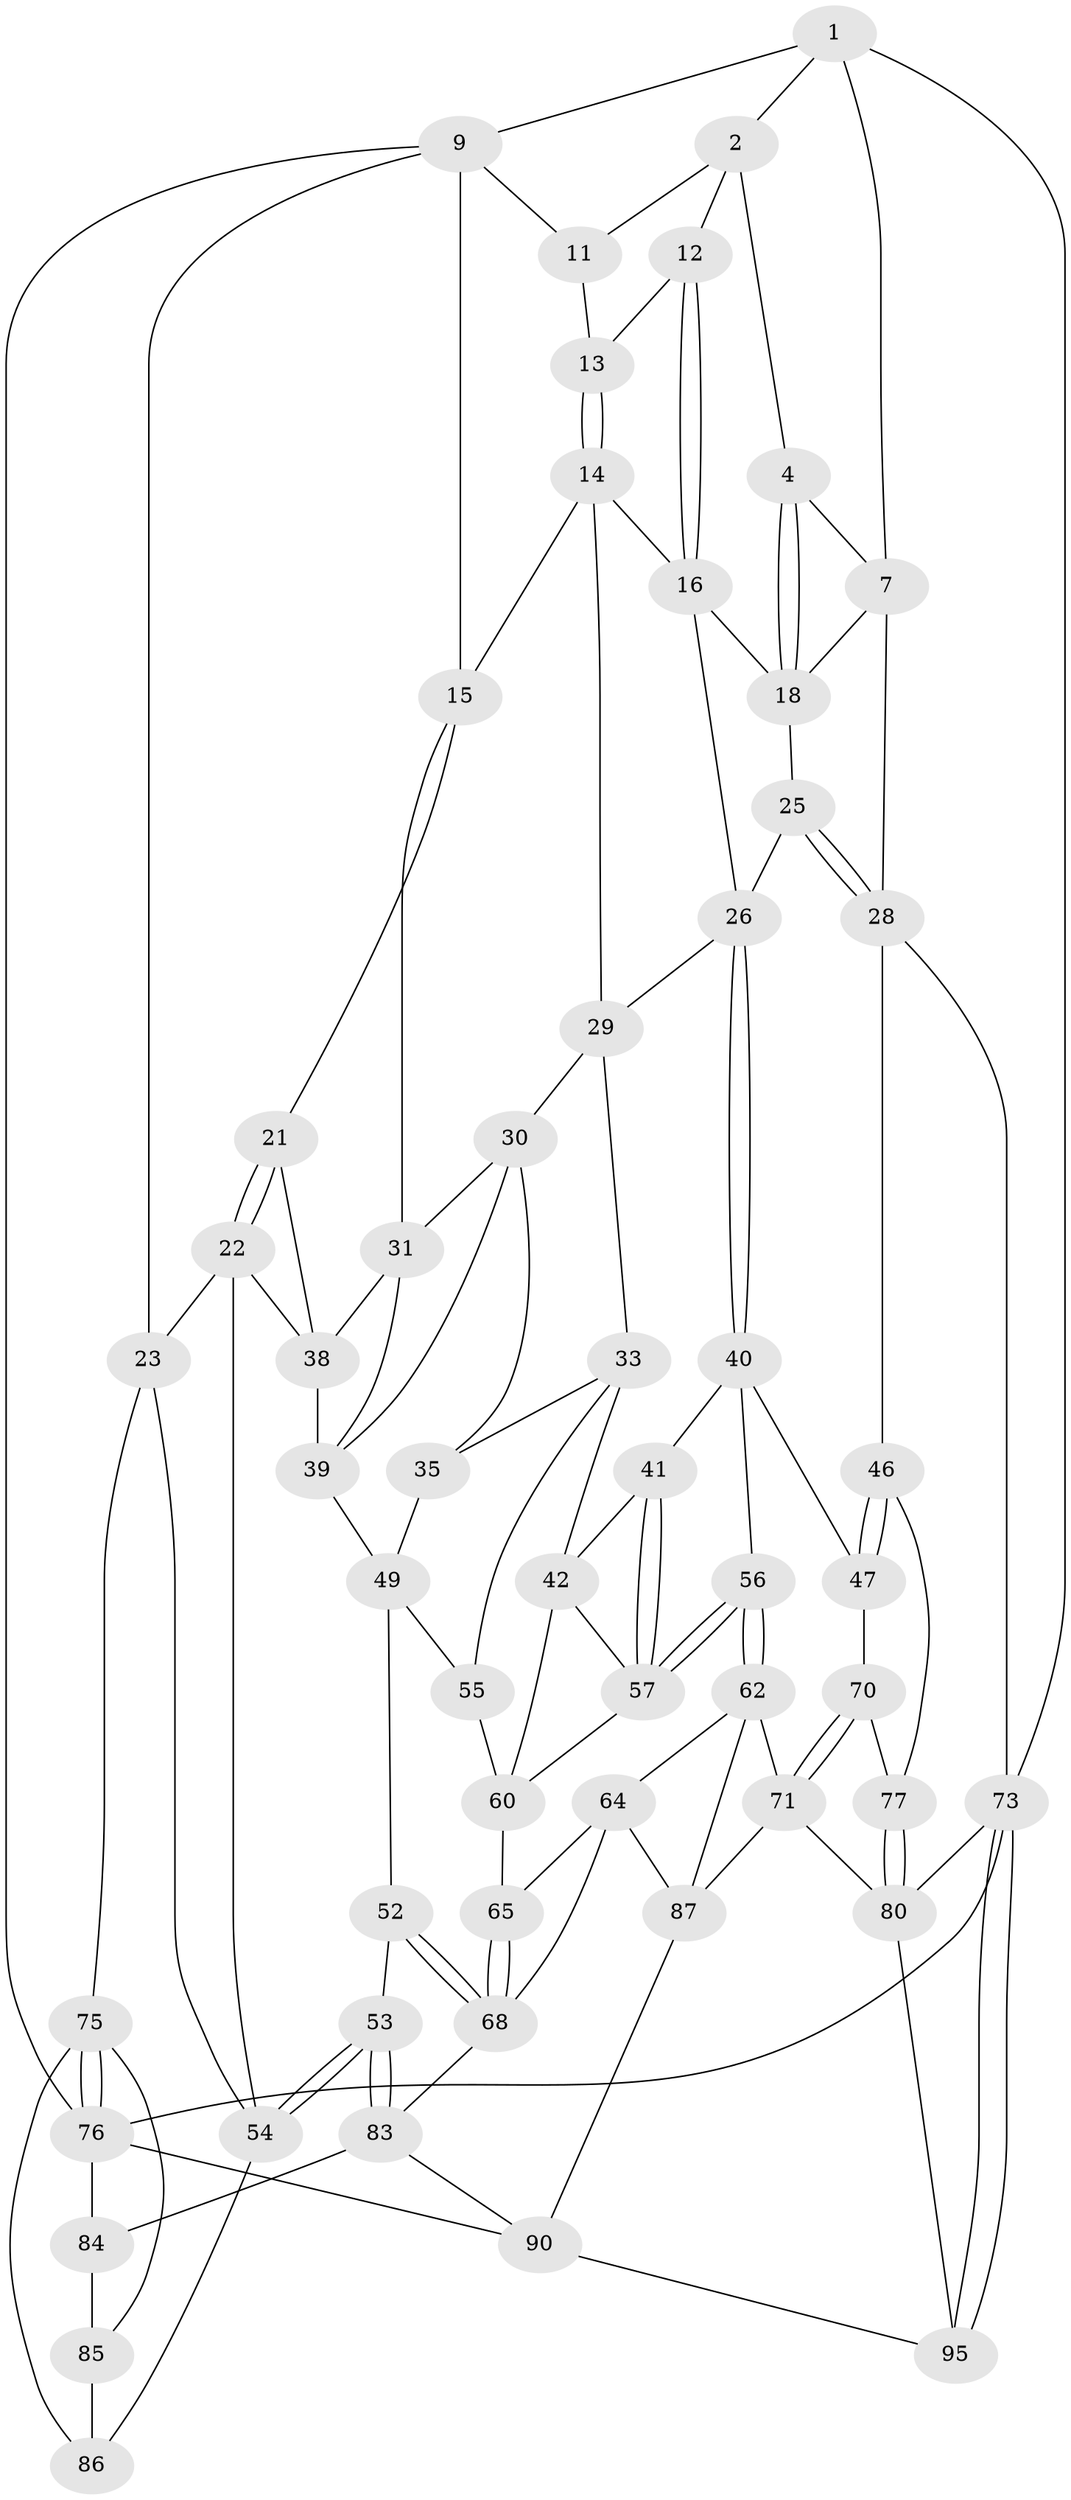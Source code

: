 // original degree distribution, {3: 0.020833333333333332, 4: 0.2604166666666667, 5: 0.4791666666666667, 6: 0.23958333333333334}
// Generated by graph-tools (version 1.1) at 2025/11/02/27/25 16:11:52]
// undirected, 56 vertices, 121 edges
graph export_dot {
graph [start="1"]
  node [color=gray90,style=filled];
  1 [pos="+0.9470853926323598+0",super="+6"];
  2 [pos="+0.6036011716589943+0",super="+3"];
  4 [pos="+0.779699364652961+0.14760297961888771",super="+5"];
  7 [pos="+1+0.28538502643976094",super="+8"];
  9 [pos="+0+0",super="+10"];
  11 [pos="+0.39042228679224805+0"];
  12 [pos="+0.5754222983907339+0.10020253210737722"];
  13 [pos="+0.47171669353559903+0.1139925056408894"];
  14 [pos="+0.4140237334875692+0.1927291161392611",super="+17"];
  15 [pos="+0.17051812247079204+0",super="+20"];
  16 [pos="+0.5957686372289941+0.16178457918383898",super="+19"];
  18 [pos="+0.7797274968154874+0.14794679839684582",super="+24"];
  21 [pos="+0.05828286260372612+0.3592282250556126"];
  22 [pos="+0.03154960908067344+0.37153254718476647",super="+50"];
  23 [pos="+0+0.3485215338139096",super="+67"];
  25 [pos="+0.8381050461079517+0.2923187871202977"];
  26 [pos="+0.7202958916561579+0.3907311948950454",super="+27"];
  28 [pos="+1+0.41084574655443046",super="+45"];
  29 [pos="+0.4129159915618316+0.24870317138564457",super="+32"];
  30 [pos="+0.29444632898116463+0.2932817900591323",super="+36"];
  31 [pos="+0.25228270823692367+0.291594926351236",super="+37"];
  33 [pos="+0.47396558310093245+0.4580220052261714",super="+34"];
  35 [pos="+0.417698632531801+0.45849769001387336"];
  38 [pos="+0.1552411109018069+0.41418689850718754",super="+44"];
  39 [pos="+0.26667555477930643+0.4529876451141164",super="+43"];
  40 [pos="+0.7260781873797315+0.42303544520022757",super="+48"];
  41 [pos="+0.6293287574835985+0.4996871816761787"];
  42 [pos="+0.505938064210268+0.4727551575136875",super="+59"];
  46 [pos="+1+0.5213448798530762",super="+72"];
  47 [pos="+0.8764496005892244+0.5342865840793136",super="+69"];
  49 [pos="+0.27260354664136666+0.5203178360922994",super="+51"];
  52 [pos="+0.33322489538872774+0.7076878041588489"];
  53 [pos="+0.3132415061405257+0.7174785147611471"];
  54 [pos="+0.12967817599583809+0.6241694765829238",super="+66"];
  55 [pos="+0.4314159094352026+0.5468041025764697"];
  56 [pos="+0.7113513270167406+0.636036561756656"];
  57 [pos="+0.6413859588912152+0.5836714115732363",super="+58"];
  60 [pos="+0.5280242588356441+0.6342934285407114",super="+61"];
  62 [pos="+0.6985356322357742+0.744188099219605",super="+63"];
  64 [pos="+0.612132332293507+0.7336435957128716",super="+78"];
  65 [pos="+0.543192467402878+0.7081884703703185"];
  68 [pos="+0.4543249054624791+0.7574838722053493",super="+79"];
  70 [pos="+0.7872866494822391+0.7289026012734418"];
  71 [pos="+0.7089079132451256+0.7478285836402874",super="+82"];
  73 [pos="+1+1",super="+74"];
  75 [pos="+0+1",super="+94"];
  76 [pos="+0+1",super="+91"];
  77 [pos="+0.8865371144185952+0.7689773657361233"];
  80 [pos="+0.8849674648315932+0.7984184429185985",super="+81"];
  83 [pos="+0.2709797157717363+0.8154932375380455",super="+89"];
  84 [pos="+0.24798845045423895+0.8336329270757726",super="+92"];
  85 [pos="+0.17591330135448996+0.8535252325415223",super="+93"];
  86 [pos="+0.12438089844877717+0.8525276501874173"];
  87 [pos="+0.6764226893806274+0.9276567919494678",super="+88"];
  90 [pos="+0.423327415570571+1",super="+96"];
  95 [pos="+1+1"];
  1 -- 2;
  1 -- 73;
  1 -- 9;
  1 -- 7;
  2 -- 11;
  2 -- 4;
  2 -- 12;
  4 -- 18;
  4 -- 18;
  4 -- 7;
  7 -- 28;
  7 -- 18;
  9 -- 23;
  9 -- 76;
  9 -- 11;
  9 -- 15;
  11 -- 13;
  12 -- 13;
  12 -- 16;
  12 -- 16;
  13 -- 14;
  13 -- 14;
  14 -- 15;
  14 -- 16;
  14 -- 29;
  15 -- 31;
  15 -- 21;
  16 -- 18;
  16 -- 26;
  18 -- 25;
  21 -- 22;
  21 -- 22;
  21 -- 38;
  22 -- 23;
  22 -- 38;
  22 -- 54;
  23 -- 75;
  23 -- 54;
  25 -- 26;
  25 -- 28;
  25 -- 28;
  26 -- 40;
  26 -- 40;
  26 -- 29;
  28 -- 73;
  28 -- 46;
  29 -- 30;
  29 -- 33;
  30 -- 31;
  30 -- 35;
  30 -- 39;
  31 -- 39;
  31 -- 38;
  33 -- 42;
  33 -- 35;
  33 -- 55;
  35 -- 49;
  38 -- 39;
  39 -- 49;
  40 -- 41;
  40 -- 56;
  40 -- 47;
  41 -- 42;
  41 -- 57;
  41 -- 57;
  42 -- 57;
  42 -- 60;
  46 -- 47 [weight=2];
  46 -- 47;
  46 -- 77;
  47 -- 70;
  49 -- 52;
  49 -- 55;
  52 -- 53;
  52 -- 68;
  52 -- 68;
  53 -- 54;
  53 -- 54;
  53 -- 83;
  53 -- 83;
  54 -- 86;
  55 -- 60;
  56 -- 57;
  56 -- 57;
  56 -- 62;
  56 -- 62;
  57 -- 60;
  60 -- 65;
  62 -- 71;
  62 -- 64;
  62 -- 87;
  64 -- 65;
  64 -- 68;
  64 -- 87;
  65 -- 68;
  65 -- 68;
  68 -- 83;
  70 -- 71;
  70 -- 71;
  70 -- 77;
  71 -- 87;
  71 -- 80;
  73 -- 95;
  73 -- 95;
  73 -- 76;
  73 -- 80;
  75 -- 76;
  75 -- 76;
  75 -- 85;
  75 -- 86;
  76 -- 90;
  76 -- 84;
  77 -- 80;
  77 -- 80;
  80 -- 95;
  83 -- 84;
  83 -- 90;
  84 -- 85 [weight=2];
  85 -- 86;
  87 -- 90;
  90 -- 95;
}
